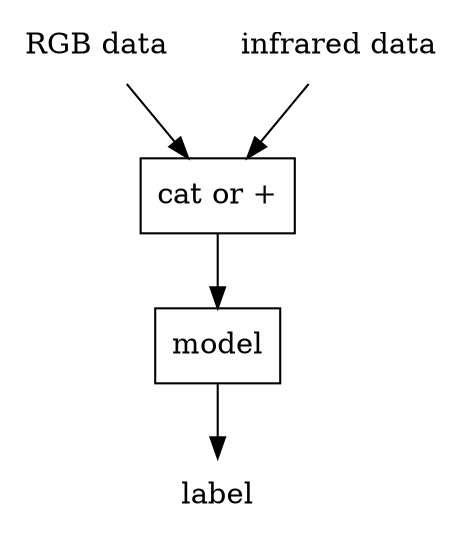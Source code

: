 digraph G{
  node[shape=box];
  {"RGB data"[shape=none]} -> "cat or +";
  {"infrared data"[shape=none]} -> "cat or +";
  "cat or +" -> model -> {label[shape=none]};
}
